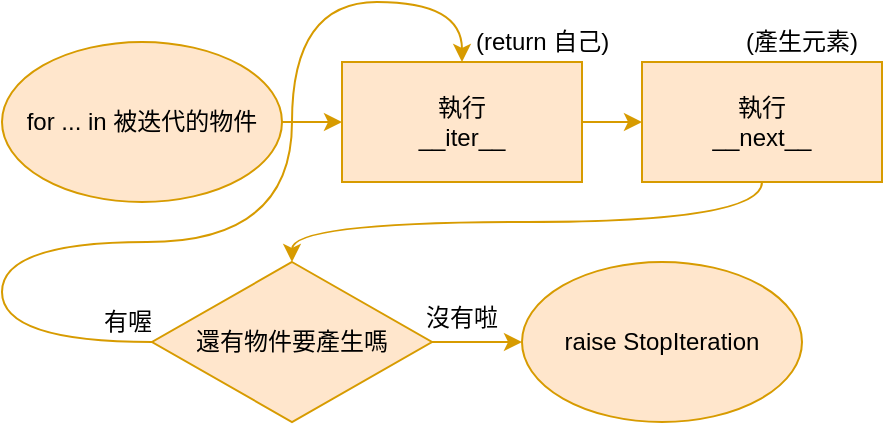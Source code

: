 <mxfile version="10.7.7" type="github"><diagram id="LlSHEhVwrDJVnFjs4BRd" name="Page-1"><mxGraphModel dx="695" dy="450" grid="1" gridSize="10" guides="1" tooltips="1" connect="1" arrows="1" fold="1" page="1" pageScale="1" pageWidth="827" pageHeight="1169" math="0" shadow="0"><root><mxCell id="0"/><mxCell id="1" parent="0"/><mxCell id="iyERwdp86awe2zY7s7_0-12" style="edgeStyle=orthogonalEdgeStyle;rounded=0;orthogonalLoop=1;jettySize=auto;html=1;exitX=1;exitY=0.5;exitDx=0;exitDy=0;entryX=0;entryY=0.5;entryDx=0;entryDy=0;fillColor=#ffe6cc;strokeColor=#d79b00;" edge="1" parent="1" source="iyERwdp86awe2zY7s7_0-2" target="iyERwdp86awe2zY7s7_0-3"><mxGeometry relative="1" as="geometry"/></mxCell><mxCell id="iyERwdp86awe2zY7s7_0-2" value="&lt;span&gt;執行&lt;/span&gt;&lt;br&gt;__iter__" style="rounded=0;whiteSpace=wrap;html=1;fillColor=#ffe6cc;strokeColor=#d79b00;" vertex="1" parent="1"><mxGeometry x="300" y="80" width="120" height="60" as="geometry"/></mxCell><mxCell id="iyERwdp86awe2zY7s7_0-13" style="edgeStyle=orthogonalEdgeStyle;rounded=0;orthogonalLoop=1;jettySize=auto;html=1;exitX=0.5;exitY=1;exitDx=0;exitDy=0;entryX=0.5;entryY=0;entryDx=0;entryDy=0;curved=1;fillColor=#ffe6cc;strokeColor=#d79b00;" edge="1" parent="1" source="iyERwdp86awe2zY7s7_0-3" target="iyERwdp86awe2zY7s7_0-7"><mxGeometry relative="1" as="geometry"><Array as="points"><mxPoint x="510" y="160"/><mxPoint x="275" y="160"/></Array></mxGeometry></mxCell><mxCell id="iyERwdp86awe2zY7s7_0-3" value="執行&lt;br&gt;__next__" style="rounded=0;whiteSpace=wrap;html=1;fillColor=#ffe6cc;strokeColor=#d79b00;" vertex="1" parent="1"><mxGeometry x="450" y="80" width="120" height="60" as="geometry"/></mxCell><mxCell id="iyERwdp86awe2zY7s7_0-14" style="edgeStyle=orthogonalEdgeStyle;rounded=0;orthogonalLoop=1;jettySize=auto;html=1;exitX=1;exitY=0.5;exitDx=0;exitDy=0;entryX=0;entryY=0.5;entryDx=0;entryDy=0;fillColor=#ffe6cc;strokeColor=#d79b00;" edge="1" parent="1" source="iyERwdp86awe2zY7s7_0-7" target="iyERwdp86awe2zY7s7_0-10"><mxGeometry relative="1" as="geometry"/></mxCell><mxCell id="iyERwdp86awe2zY7s7_0-16" style="edgeStyle=orthogonalEdgeStyle;rounded=0;orthogonalLoop=1;jettySize=auto;html=1;exitX=0;exitY=0.5;exitDx=0;exitDy=0;entryX=0.5;entryY=0;entryDx=0;entryDy=0;curved=1;fillColor=#ffe6cc;strokeColor=#d79b00;" edge="1" parent="1" source="iyERwdp86awe2zY7s7_0-7" target="iyERwdp86awe2zY7s7_0-2"><mxGeometry relative="1" as="geometry"><Array as="points"><mxPoint x="130" y="220"/><mxPoint x="130" y="170"/><mxPoint x="275" y="170"/><mxPoint x="275" y="50"/><mxPoint x="360" y="50"/></Array></mxGeometry></mxCell><mxCell id="iyERwdp86awe2zY7s7_0-7" value="還有物件要產生嗎" style="rhombus;whiteSpace=wrap;html=1;fillColor=#ffe6cc;strokeColor=#d79b00;" vertex="1" parent="1"><mxGeometry x="205" y="180" width="140" height="80" as="geometry"/></mxCell><mxCell id="iyERwdp86awe2zY7s7_0-11" style="edgeStyle=orthogonalEdgeStyle;rounded=0;orthogonalLoop=1;jettySize=auto;html=1;exitX=1;exitY=0.5;exitDx=0;exitDy=0;entryX=0;entryY=0.5;entryDx=0;entryDy=0;fillColor=#ffe6cc;strokeColor=#d79b00;" edge="1" parent="1" source="iyERwdp86awe2zY7s7_0-9" target="iyERwdp86awe2zY7s7_0-2"><mxGeometry relative="1" as="geometry"/></mxCell><mxCell id="iyERwdp86awe2zY7s7_0-9" value="&lt;span&gt;for ... in 被迭代的物件&lt;/span&gt;" style="ellipse;whiteSpace=wrap;html=1;fillColor=#ffe6cc;strokeColor=#d79b00;" vertex="1" parent="1"><mxGeometry x="130" y="70" width="140" height="80" as="geometry"/></mxCell><mxCell id="iyERwdp86awe2zY7s7_0-10" value="raise StopIteration" style="ellipse;whiteSpace=wrap;html=1;fillColor=#ffe6cc;strokeColor=#d79b00;" vertex="1" parent="1"><mxGeometry x="390" y="180" width="140" height="80" as="geometry"/></mxCell><mxCell id="iyERwdp86awe2zY7s7_0-15" value="沒有啦" style="text;html=1;resizable=0;points=[];autosize=1;align=left;verticalAlign=top;spacingTop=-4;" vertex="1" parent="1"><mxGeometry x="340" y="198" width="50" height="20" as="geometry"/></mxCell><mxCell id="iyERwdp86awe2zY7s7_0-17" value="有喔" style="text;html=1;resizable=0;points=[];autosize=1;align=left;verticalAlign=top;spacingTop=-4;" vertex="1" parent="1"><mxGeometry x="179" y="200" width="40" height="20" as="geometry"/></mxCell><mxCell id="iyERwdp86awe2zY7s7_0-18" value="(return 自己)" style="text;html=1;resizable=0;points=[];autosize=1;align=left;verticalAlign=top;spacingTop=-4;" vertex="1" parent="1"><mxGeometry x="365" y="60" width="80" height="20" as="geometry"/></mxCell><mxCell id="iyERwdp86awe2zY7s7_0-19" value="(產生元素)" style="text;html=1;resizable=0;points=[];autosize=1;align=left;verticalAlign=top;spacingTop=-4;" vertex="1" parent="1"><mxGeometry x="500" y="60" width="70" height="20" as="geometry"/></mxCell></root></mxGraphModel></diagram></mxfile>